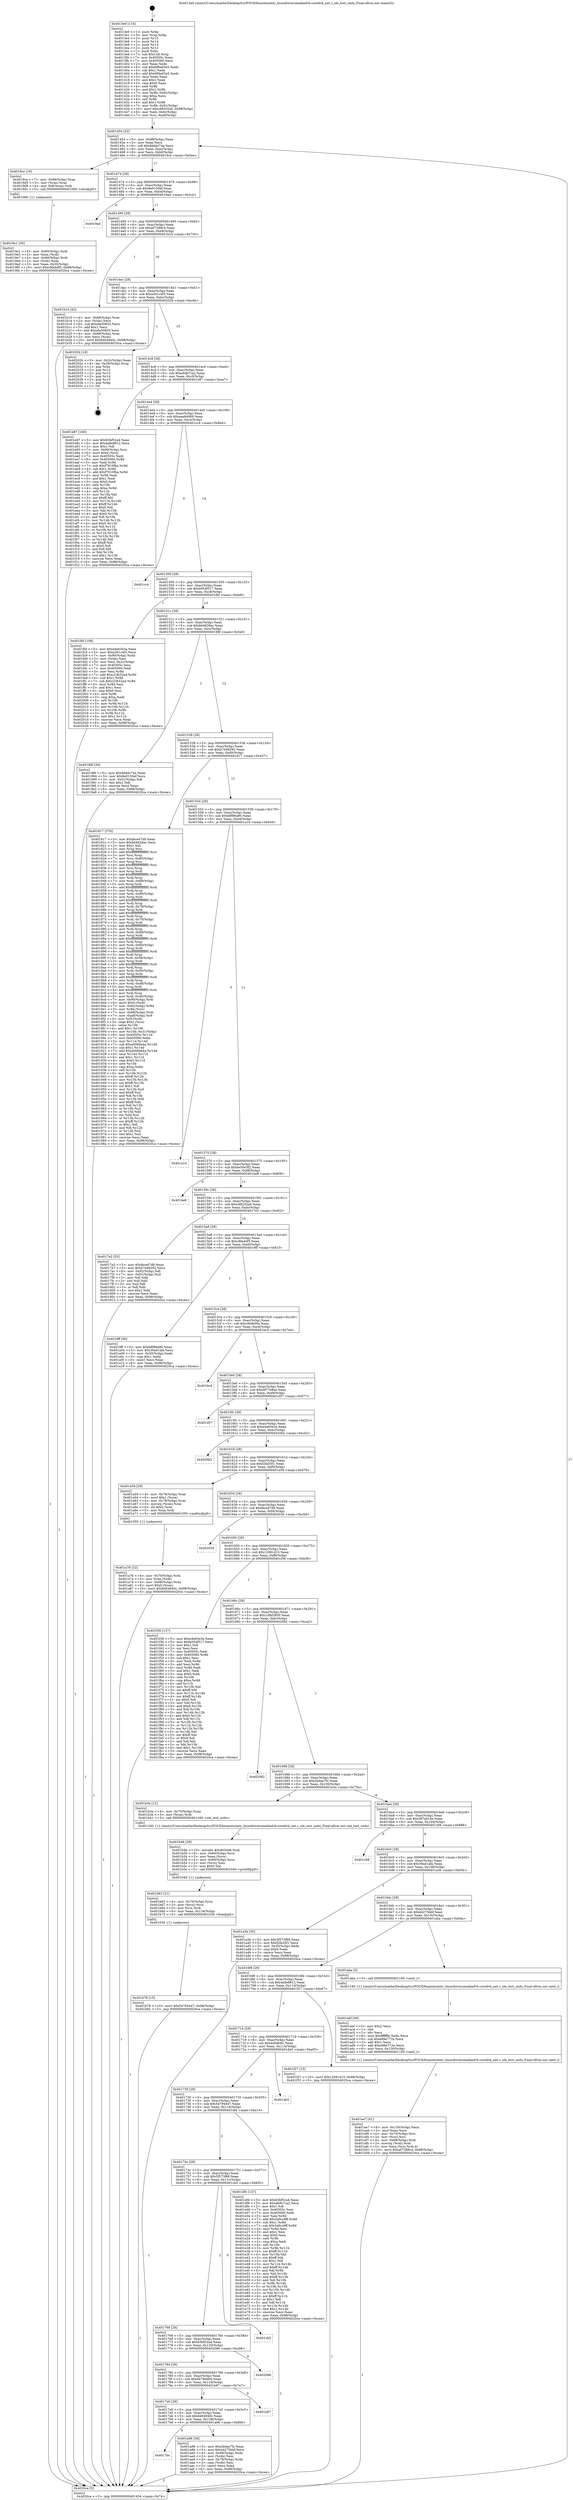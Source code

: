 digraph "0x4013e0" {
  label = "0x4013e0 (/mnt/c/Users/mathe/Desktop/tcc/POCII/binaries/extr_linuxdriversmediadvb-coredvb_net.c_ule_test_sndu_Final-ollvm.out::main(0))"
  labelloc = "t"
  node[shape=record]

  Entry [label="",width=0.3,height=0.3,shape=circle,fillcolor=black,style=filled]
  "0x401454" [label="{
     0x401454 [32]\l
     | [instrs]\l
     &nbsp;&nbsp;0x401454 \<+6\>: mov -0x98(%rbp),%eax\l
     &nbsp;&nbsp;0x40145a \<+2\>: mov %eax,%ecx\l
     &nbsp;&nbsp;0x40145c \<+6\>: sub $0x9dddc74a,%ecx\l
     &nbsp;&nbsp;0x401462 \<+6\>: mov %eax,-0xac(%rbp)\l
     &nbsp;&nbsp;0x401468 \<+6\>: mov %ecx,-0xb0(%rbp)\l
     &nbsp;&nbsp;0x40146e \<+6\>: je 00000000004019ce \<main+0x5ee\>\l
  }"]
  "0x4019ce" [label="{
     0x4019ce [19]\l
     | [instrs]\l
     &nbsp;&nbsp;0x4019ce \<+7\>: mov -0x88(%rbp),%rax\l
     &nbsp;&nbsp;0x4019d5 \<+3\>: mov (%rax),%rax\l
     &nbsp;&nbsp;0x4019d8 \<+4\>: mov 0x8(%rax),%rdi\l
     &nbsp;&nbsp;0x4019dc \<+5\>: call 0000000000401060 \<atoi@plt\>\l
     | [calls]\l
     &nbsp;&nbsp;0x401060 \{1\} (unknown)\l
  }"]
  "0x401474" [label="{
     0x401474 [28]\l
     | [instrs]\l
     &nbsp;&nbsp;0x401474 \<+5\>: jmp 0000000000401479 \<main+0x99\>\l
     &nbsp;&nbsp;0x401479 \<+6\>: mov -0xac(%rbp),%eax\l
     &nbsp;&nbsp;0x40147f \<+5\>: sub $0x9e0150ef,%eax\l
     &nbsp;&nbsp;0x401484 \<+6\>: mov %eax,-0xb4(%rbp)\l
     &nbsp;&nbsp;0x40148a \<+6\>: je 00000000004019ad \<main+0x5cd\>\l
  }"]
  Exit [label="",width=0.3,height=0.3,shape=circle,fillcolor=black,style=filled,peripheries=2]
  "0x4019ad" [label="{
     0x4019ad\l
  }", style=dashed]
  "0x401490" [label="{
     0x401490 [28]\l
     | [instrs]\l
     &nbsp;&nbsp;0x401490 \<+5\>: jmp 0000000000401495 \<main+0xb5\>\l
     &nbsp;&nbsp;0x401495 \<+6\>: mov -0xac(%rbp),%eax\l
     &nbsp;&nbsp;0x40149b \<+5\>: sub $0xa07288c4,%eax\l
     &nbsp;&nbsp;0x4014a0 \<+6\>: mov %eax,-0xb8(%rbp)\l
     &nbsp;&nbsp;0x4014a6 \<+6\>: je 0000000000401b10 \<main+0x730\>\l
  }"]
  "0x401b78" [label="{
     0x401b78 [15]\l
     | [instrs]\l
     &nbsp;&nbsp;0x401b78 \<+10\>: movl $0x54794447,-0x98(%rbp)\l
     &nbsp;&nbsp;0x401b82 \<+5\>: jmp 00000000004020ca \<main+0xcea\>\l
  }"]
  "0x401b10" [label="{
     0x401b10 [42]\l
     | [instrs]\l
     &nbsp;&nbsp;0x401b10 \<+4\>: mov -0x68(%rbp),%rax\l
     &nbsp;&nbsp;0x401b14 \<+2\>: mov (%rax),%ecx\l
     &nbsp;&nbsp;0x401b16 \<+6\>: sub $0xefa30820,%ecx\l
     &nbsp;&nbsp;0x401b1c \<+3\>: add $0x1,%ecx\l
     &nbsp;&nbsp;0x401b1f \<+6\>: add $0xefa30820,%ecx\l
     &nbsp;&nbsp;0x401b25 \<+4\>: mov -0x68(%rbp),%rax\l
     &nbsp;&nbsp;0x401b29 \<+2\>: mov %ecx,(%rax)\l
     &nbsp;&nbsp;0x401b2b \<+10\>: movl $0x6d04940c,-0x98(%rbp)\l
     &nbsp;&nbsp;0x401b35 \<+5\>: jmp 00000000004020ca \<main+0xcea\>\l
  }"]
  "0x4014ac" [label="{
     0x4014ac [28]\l
     | [instrs]\l
     &nbsp;&nbsp;0x4014ac \<+5\>: jmp 00000000004014b1 \<main+0xd1\>\l
     &nbsp;&nbsp;0x4014b1 \<+6\>: mov -0xac(%rbp),%eax\l
     &nbsp;&nbsp;0x4014b7 \<+5\>: sub $0xa301c4f3,%eax\l
     &nbsp;&nbsp;0x4014bc \<+6\>: mov %eax,-0xbc(%rbp)\l
     &nbsp;&nbsp;0x4014c2 \<+6\>: je 000000000040202b \<main+0xc4b\>\l
  }"]
  "0x401b63" [label="{
     0x401b63 [21]\l
     | [instrs]\l
     &nbsp;&nbsp;0x401b63 \<+4\>: mov -0x70(%rbp),%rcx\l
     &nbsp;&nbsp;0x401b67 \<+3\>: mov (%rcx),%rcx\l
     &nbsp;&nbsp;0x401b6a \<+3\>: mov %rcx,%rdi\l
     &nbsp;&nbsp;0x401b6d \<+6\>: mov %eax,-0x134(%rbp)\l
     &nbsp;&nbsp;0x401b73 \<+5\>: call 0000000000401030 \<free@plt\>\l
     | [calls]\l
     &nbsp;&nbsp;0x401030 \{1\} (unknown)\l
  }"]
  "0x40202b" [label="{
     0x40202b [18]\l
     | [instrs]\l
     &nbsp;&nbsp;0x40202b \<+3\>: mov -0x2c(%rbp),%eax\l
     &nbsp;&nbsp;0x40202e \<+4\>: lea -0x28(%rbp),%rsp\l
     &nbsp;&nbsp;0x402032 \<+1\>: pop %rbx\l
     &nbsp;&nbsp;0x402033 \<+2\>: pop %r12\l
     &nbsp;&nbsp;0x402035 \<+2\>: pop %r13\l
     &nbsp;&nbsp;0x402037 \<+2\>: pop %r14\l
     &nbsp;&nbsp;0x402039 \<+2\>: pop %r15\l
     &nbsp;&nbsp;0x40203b \<+1\>: pop %rbp\l
     &nbsp;&nbsp;0x40203c \<+1\>: ret\l
  }"]
  "0x4014c8" [label="{
     0x4014c8 [28]\l
     | [instrs]\l
     &nbsp;&nbsp;0x4014c8 \<+5\>: jmp 00000000004014cd \<main+0xed\>\l
     &nbsp;&nbsp;0x4014cd \<+6\>: mov -0xac(%rbp),%eax\l
     &nbsp;&nbsp;0x4014d3 \<+5\>: sub $0xa6db7ca2,%eax\l
     &nbsp;&nbsp;0x4014d8 \<+6\>: mov %eax,-0xc0(%rbp)\l
     &nbsp;&nbsp;0x4014de \<+6\>: je 0000000000401e87 \<main+0xaa7\>\l
  }"]
  "0x401b46" [label="{
     0x401b46 [29]\l
     | [instrs]\l
     &nbsp;&nbsp;0x401b46 \<+10\>: movabs $0x4030d6,%rdi\l
     &nbsp;&nbsp;0x401b50 \<+4\>: mov -0x60(%rbp),%rcx\l
     &nbsp;&nbsp;0x401b54 \<+2\>: mov %eax,(%rcx)\l
     &nbsp;&nbsp;0x401b56 \<+4\>: mov -0x60(%rbp),%rcx\l
     &nbsp;&nbsp;0x401b5a \<+2\>: mov (%rcx),%esi\l
     &nbsp;&nbsp;0x401b5c \<+2\>: mov $0x0,%al\l
     &nbsp;&nbsp;0x401b5e \<+5\>: call 0000000000401040 \<printf@plt\>\l
     | [calls]\l
     &nbsp;&nbsp;0x401040 \{1\} (unknown)\l
  }"]
  "0x401e87" [label="{
     0x401e87 [160]\l
     | [instrs]\l
     &nbsp;&nbsp;0x401e87 \<+5\>: mov $0x63bf52a4,%eax\l
     &nbsp;&nbsp;0x401e8c \<+5\>: mov $0x4a8e8812,%ecx\l
     &nbsp;&nbsp;0x401e91 \<+2\>: mov $0x1,%dl\l
     &nbsp;&nbsp;0x401e93 \<+7\>: mov -0x90(%rbp),%rsi\l
     &nbsp;&nbsp;0x401e9a \<+6\>: movl $0x0,(%rsi)\l
     &nbsp;&nbsp;0x401ea0 \<+7\>: mov 0x40505c,%edi\l
     &nbsp;&nbsp;0x401ea7 \<+8\>: mov 0x405060,%r8d\l
     &nbsp;&nbsp;0x401eaf \<+3\>: mov %edi,%r9d\l
     &nbsp;&nbsp;0x401eb2 \<+7\>: sub $0xf7910fba,%r9d\l
     &nbsp;&nbsp;0x401eb9 \<+4\>: sub $0x1,%r9d\l
     &nbsp;&nbsp;0x401ebd \<+7\>: add $0xf7910fba,%r9d\l
     &nbsp;&nbsp;0x401ec4 \<+4\>: imul %r9d,%edi\l
     &nbsp;&nbsp;0x401ec8 \<+3\>: and $0x1,%edi\l
     &nbsp;&nbsp;0x401ecb \<+3\>: cmp $0x0,%edi\l
     &nbsp;&nbsp;0x401ece \<+4\>: sete %r10b\l
     &nbsp;&nbsp;0x401ed2 \<+4\>: cmp $0xa,%r8d\l
     &nbsp;&nbsp;0x401ed6 \<+4\>: setl %r11b\l
     &nbsp;&nbsp;0x401eda \<+3\>: mov %r10b,%bl\l
     &nbsp;&nbsp;0x401edd \<+3\>: xor $0xff,%bl\l
     &nbsp;&nbsp;0x401ee0 \<+3\>: mov %r11b,%r14b\l
     &nbsp;&nbsp;0x401ee3 \<+4\>: xor $0xff,%r14b\l
     &nbsp;&nbsp;0x401ee7 \<+3\>: xor $0x0,%dl\l
     &nbsp;&nbsp;0x401eea \<+3\>: mov %bl,%r15b\l
     &nbsp;&nbsp;0x401eed \<+4\>: and $0x0,%r15b\l
     &nbsp;&nbsp;0x401ef1 \<+3\>: and %dl,%r10b\l
     &nbsp;&nbsp;0x401ef4 \<+3\>: mov %r14b,%r12b\l
     &nbsp;&nbsp;0x401ef7 \<+4\>: and $0x0,%r12b\l
     &nbsp;&nbsp;0x401efb \<+3\>: and %dl,%r11b\l
     &nbsp;&nbsp;0x401efe \<+3\>: or %r10b,%r15b\l
     &nbsp;&nbsp;0x401f01 \<+3\>: or %r11b,%r12b\l
     &nbsp;&nbsp;0x401f04 \<+3\>: xor %r12b,%r15b\l
     &nbsp;&nbsp;0x401f07 \<+3\>: or %r14b,%bl\l
     &nbsp;&nbsp;0x401f0a \<+3\>: xor $0xff,%bl\l
     &nbsp;&nbsp;0x401f0d \<+3\>: or $0x0,%dl\l
     &nbsp;&nbsp;0x401f10 \<+2\>: and %dl,%bl\l
     &nbsp;&nbsp;0x401f12 \<+3\>: or %bl,%r15b\l
     &nbsp;&nbsp;0x401f15 \<+4\>: test $0x1,%r15b\l
     &nbsp;&nbsp;0x401f19 \<+3\>: cmovne %ecx,%eax\l
     &nbsp;&nbsp;0x401f1c \<+6\>: mov %eax,-0x98(%rbp)\l
     &nbsp;&nbsp;0x401f22 \<+5\>: jmp 00000000004020ca \<main+0xcea\>\l
  }"]
  "0x4014e4" [label="{
     0x4014e4 [28]\l
     | [instrs]\l
     &nbsp;&nbsp;0x4014e4 \<+5\>: jmp 00000000004014e9 \<main+0x109\>\l
     &nbsp;&nbsp;0x4014e9 \<+6\>: mov -0xac(%rbp),%eax\l
     &nbsp;&nbsp;0x4014ef \<+5\>: sub $0xaea84069,%eax\l
     &nbsp;&nbsp;0x4014f4 \<+6\>: mov %eax,-0xc4(%rbp)\l
     &nbsp;&nbsp;0x4014fa \<+6\>: je 0000000000401cc4 \<main+0x8e4\>\l
  }"]
  "0x401ae7" [label="{
     0x401ae7 [41]\l
     | [instrs]\l
     &nbsp;&nbsp;0x401ae7 \<+6\>: mov -0x130(%rbp),%ecx\l
     &nbsp;&nbsp;0x401aed \<+3\>: imul %eax,%ecx\l
     &nbsp;&nbsp;0x401af0 \<+4\>: mov -0x70(%rbp),%rsi\l
     &nbsp;&nbsp;0x401af4 \<+3\>: mov (%rsi),%rsi\l
     &nbsp;&nbsp;0x401af7 \<+4\>: mov -0x68(%rbp),%rdi\l
     &nbsp;&nbsp;0x401afb \<+3\>: movslq (%rdi),%rdi\l
     &nbsp;&nbsp;0x401afe \<+3\>: mov %ecx,(%rsi,%rdi,4)\l
     &nbsp;&nbsp;0x401b01 \<+10\>: movl $0xa07288c4,-0x98(%rbp)\l
     &nbsp;&nbsp;0x401b0b \<+5\>: jmp 00000000004020ca \<main+0xcea\>\l
  }"]
  "0x401cc4" [label="{
     0x401cc4\l
  }", style=dashed]
  "0x401500" [label="{
     0x401500 [28]\l
     | [instrs]\l
     &nbsp;&nbsp;0x401500 \<+5\>: jmp 0000000000401505 \<main+0x125\>\l
     &nbsp;&nbsp;0x401505 \<+6\>: mov -0xac(%rbp),%eax\l
     &nbsp;&nbsp;0x40150b \<+5\>: sub $0xb054f517,%eax\l
     &nbsp;&nbsp;0x401510 \<+6\>: mov %eax,-0xc8(%rbp)\l
     &nbsp;&nbsp;0x401516 \<+6\>: je 0000000000401fbf \<main+0xbdf\>\l
  }"]
  "0x401abf" [label="{
     0x401abf [40]\l
     | [instrs]\l
     &nbsp;&nbsp;0x401abf \<+5\>: mov $0x2,%ecx\l
     &nbsp;&nbsp;0x401ac4 \<+1\>: cltd\l
     &nbsp;&nbsp;0x401ac5 \<+2\>: idiv %ecx\l
     &nbsp;&nbsp;0x401ac7 \<+6\>: imul $0xfffffffe,%edx,%ecx\l
     &nbsp;&nbsp;0x401acd \<+6\>: sub $0xe89e772e,%ecx\l
     &nbsp;&nbsp;0x401ad3 \<+3\>: add $0x1,%ecx\l
     &nbsp;&nbsp;0x401ad6 \<+6\>: add $0xe89e772e,%ecx\l
     &nbsp;&nbsp;0x401adc \<+6\>: mov %ecx,-0x130(%rbp)\l
     &nbsp;&nbsp;0x401ae2 \<+5\>: call 0000000000401160 \<next_i\>\l
     | [calls]\l
     &nbsp;&nbsp;0x401160 \{1\} (/mnt/c/Users/mathe/Desktop/tcc/POCII/binaries/extr_linuxdriversmediadvb-coredvb_net.c_ule_test_sndu_Final-ollvm.out::next_i)\l
  }"]
  "0x401fbf" [label="{
     0x401fbf [108]\l
     | [instrs]\l
     &nbsp;&nbsp;0x401fbf \<+5\>: mov $0xe4e63e3a,%eax\l
     &nbsp;&nbsp;0x401fc4 \<+5\>: mov $0xa301c4f3,%ecx\l
     &nbsp;&nbsp;0x401fc9 \<+7\>: mov -0x90(%rbp),%rdx\l
     &nbsp;&nbsp;0x401fd0 \<+2\>: mov (%rdx),%esi\l
     &nbsp;&nbsp;0x401fd2 \<+3\>: mov %esi,-0x2c(%rbp)\l
     &nbsp;&nbsp;0x401fd5 \<+7\>: mov 0x40505c,%esi\l
     &nbsp;&nbsp;0x401fdc \<+7\>: mov 0x405060,%edi\l
     &nbsp;&nbsp;0x401fe3 \<+3\>: mov %esi,%r8d\l
     &nbsp;&nbsp;0x401fe6 \<+7\>: add $0xc23b52a4,%r8d\l
     &nbsp;&nbsp;0x401fed \<+4\>: sub $0x1,%r8d\l
     &nbsp;&nbsp;0x401ff1 \<+7\>: sub $0xc23b52a4,%r8d\l
     &nbsp;&nbsp;0x401ff8 \<+4\>: imul %r8d,%esi\l
     &nbsp;&nbsp;0x401ffc \<+3\>: and $0x1,%esi\l
     &nbsp;&nbsp;0x401fff \<+3\>: cmp $0x0,%esi\l
     &nbsp;&nbsp;0x402002 \<+4\>: sete %r9b\l
     &nbsp;&nbsp;0x402006 \<+3\>: cmp $0xa,%edi\l
     &nbsp;&nbsp;0x402009 \<+4\>: setl %r10b\l
     &nbsp;&nbsp;0x40200d \<+3\>: mov %r9b,%r11b\l
     &nbsp;&nbsp;0x402010 \<+3\>: and %r10b,%r11b\l
     &nbsp;&nbsp;0x402013 \<+3\>: xor %r10b,%r9b\l
     &nbsp;&nbsp;0x402016 \<+3\>: or %r9b,%r11b\l
     &nbsp;&nbsp;0x402019 \<+4\>: test $0x1,%r11b\l
     &nbsp;&nbsp;0x40201d \<+3\>: cmovne %ecx,%eax\l
     &nbsp;&nbsp;0x402020 \<+6\>: mov %eax,-0x98(%rbp)\l
     &nbsp;&nbsp;0x402026 \<+5\>: jmp 00000000004020ca \<main+0xcea\>\l
  }"]
  "0x40151c" [label="{
     0x40151c [28]\l
     | [instrs]\l
     &nbsp;&nbsp;0x40151c \<+5\>: jmp 0000000000401521 \<main+0x141\>\l
     &nbsp;&nbsp;0x401521 \<+6\>: mov -0xac(%rbp),%eax\l
     &nbsp;&nbsp;0x401527 \<+5\>: sub $0xb64628ac,%eax\l
     &nbsp;&nbsp;0x40152c \<+6\>: mov %eax,-0xcc(%rbp)\l
     &nbsp;&nbsp;0x401532 \<+6\>: je 000000000040198f \<main+0x5af\>\l
  }"]
  "0x4017bc" [label="{
     0x4017bc\l
  }", style=dashed]
  "0x40198f" [label="{
     0x40198f [30]\l
     | [instrs]\l
     &nbsp;&nbsp;0x40198f \<+5\>: mov $0x9dddc74a,%eax\l
     &nbsp;&nbsp;0x401994 \<+5\>: mov $0x9e0150ef,%ecx\l
     &nbsp;&nbsp;0x401999 \<+3\>: mov -0x31(%rbp),%dl\l
     &nbsp;&nbsp;0x40199c \<+3\>: test $0x1,%dl\l
     &nbsp;&nbsp;0x40199f \<+3\>: cmovne %ecx,%eax\l
     &nbsp;&nbsp;0x4019a2 \<+6\>: mov %eax,-0x98(%rbp)\l
     &nbsp;&nbsp;0x4019a8 \<+5\>: jmp 00000000004020ca \<main+0xcea\>\l
  }"]
  "0x401538" [label="{
     0x401538 [28]\l
     | [instrs]\l
     &nbsp;&nbsp;0x401538 \<+5\>: jmp 000000000040153d \<main+0x15d\>\l
     &nbsp;&nbsp;0x40153d \<+6\>: mov -0xac(%rbp),%eax\l
     &nbsp;&nbsp;0x401543 \<+5\>: sub $0xb7d48292,%eax\l
     &nbsp;&nbsp;0x401548 \<+6\>: mov %eax,-0xd0(%rbp)\l
     &nbsp;&nbsp;0x40154e \<+6\>: je 0000000000401817 \<main+0x437\>\l
  }"]
  "0x401a96" [label="{
     0x401a96 [36]\l
     | [instrs]\l
     &nbsp;&nbsp;0x401a96 \<+5\>: mov $0x2bdae7fc,%eax\l
     &nbsp;&nbsp;0x401a9b \<+5\>: mov $0x44275bbf,%ecx\l
     &nbsp;&nbsp;0x401aa0 \<+4\>: mov -0x68(%rbp),%rdx\l
     &nbsp;&nbsp;0x401aa4 \<+2\>: mov (%rdx),%esi\l
     &nbsp;&nbsp;0x401aa6 \<+4\>: mov -0x78(%rbp),%rdx\l
     &nbsp;&nbsp;0x401aaa \<+2\>: cmp (%rdx),%esi\l
     &nbsp;&nbsp;0x401aac \<+3\>: cmovl %ecx,%eax\l
     &nbsp;&nbsp;0x401aaf \<+6\>: mov %eax,-0x98(%rbp)\l
     &nbsp;&nbsp;0x401ab5 \<+5\>: jmp 00000000004020ca \<main+0xcea\>\l
  }"]
  "0x401817" [label="{
     0x401817 [376]\l
     | [instrs]\l
     &nbsp;&nbsp;0x401817 \<+5\>: mov $0xfece47d9,%eax\l
     &nbsp;&nbsp;0x40181c \<+5\>: mov $0xb64628ac,%ecx\l
     &nbsp;&nbsp;0x401821 \<+2\>: mov $0x1,%dl\l
     &nbsp;&nbsp;0x401823 \<+3\>: mov %rsp,%rsi\l
     &nbsp;&nbsp;0x401826 \<+4\>: add $0xfffffffffffffff0,%rsi\l
     &nbsp;&nbsp;0x40182a \<+3\>: mov %rsi,%rsp\l
     &nbsp;&nbsp;0x40182d \<+7\>: mov %rsi,-0x90(%rbp)\l
     &nbsp;&nbsp;0x401834 \<+3\>: mov %rsp,%rsi\l
     &nbsp;&nbsp;0x401837 \<+4\>: add $0xfffffffffffffff0,%rsi\l
     &nbsp;&nbsp;0x40183b \<+3\>: mov %rsi,%rsp\l
     &nbsp;&nbsp;0x40183e \<+3\>: mov %rsp,%rdi\l
     &nbsp;&nbsp;0x401841 \<+4\>: add $0xfffffffffffffff0,%rdi\l
     &nbsp;&nbsp;0x401845 \<+3\>: mov %rdi,%rsp\l
     &nbsp;&nbsp;0x401848 \<+7\>: mov %rdi,-0x88(%rbp)\l
     &nbsp;&nbsp;0x40184f \<+3\>: mov %rsp,%rdi\l
     &nbsp;&nbsp;0x401852 \<+4\>: add $0xfffffffffffffff0,%rdi\l
     &nbsp;&nbsp;0x401856 \<+3\>: mov %rdi,%rsp\l
     &nbsp;&nbsp;0x401859 \<+4\>: mov %rdi,-0x80(%rbp)\l
     &nbsp;&nbsp;0x40185d \<+3\>: mov %rsp,%rdi\l
     &nbsp;&nbsp;0x401860 \<+4\>: add $0xfffffffffffffff0,%rdi\l
     &nbsp;&nbsp;0x401864 \<+3\>: mov %rdi,%rsp\l
     &nbsp;&nbsp;0x401867 \<+4\>: mov %rdi,-0x78(%rbp)\l
     &nbsp;&nbsp;0x40186b \<+3\>: mov %rsp,%rdi\l
     &nbsp;&nbsp;0x40186e \<+4\>: add $0xfffffffffffffff0,%rdi\l
     &nbsp;&nbsp;0x401872 \<+3\>: mov %rdi,%rsp\l
     &nbsp;&nbsp;0x401875 \<+4\>: mov %rdi,-0x70(%rbp)\l
     &nbsp;&nbsp;0x401879 \<+3\>: mov %rsp,%rdi\l
     &nbsp;&nbsp;0x40187c \<+4\>: add $0xfffffffffffffff0,%rdi\l
     &nbsp;&nbsp;0x401880 \<+3\>: mov %rdi,%rsp\l
     &nbsp;&nbsp;0x401883 \<+4\>: mov %rdi,-0x68(%rbp)\l
     &nbsp;&nbsp;0x401887 \<+3\>: mov %rsp,%rdi\l
     &nbsp;&nbsp;0x40188a \<+4\>: add $0xfffffffffffffff0,%rdi\l
     &nbsp;&nbsp;0x40188e \<+3\>: mov %rdi,%rsp\l
     &nbsp;&nbsp;0x401891 \<+4\>: mov %rdi,-0x60(%rbp)\l
     &nbsp;&nbsp;0x401895 \<+3\>: mov %rsp,%rdi\l
     &nbsp;&nbsp;0x401898 \<+4\>: add $0xfffffffffffffff0,%rdi\l
     &nbsp;&nbsp;0x40189c \<+3\>: mov %rdi,%rsp\l
     &nbsp;&nbsp;0x40189f \<+4\>: mov %rdi,-0x58(%rbp)\l
     &nbsp;&nbsp;0x4018a3 \<+3\>: mov %rsp,%rdi\l
     &nbsp;&nbsp;0x4018a6 \<+4\>: add $0xfffffffffffffff0,%rdi\l
     &nbsp;&nbsp;0x4018aa \<+3\>: mov %rdi,%rsp\l
     &nbsp;&nbsp;0x4018ad \<+4\>: mov %rdi,-0x50(%rbp)\l
     &nbsp;&nbsp;0x4018b1 \<+3\>: mov %rsp,%rdi\l
     &nbsp;&nbsp;0x4018b4 \<+4\>: add $0xfffffffffffffff0,%rdi\l
     &nbsp;&nbsp;0x4018b8 \<+3\>: mov %rdi,%rsp\l
     &nbsp;&nbsp;0x4018bb \<+4\>: mov %rdi,-0x48(%rbp)\l
     &nbsp;&nbsp;0x4018bf \<+3\>: mov %rsp,%rdi\l
     &nbsp;&nbsp;0x4018c2 \<+4\>: add $0xfffffffffffffff0,%rdi\l
     &nbsp;&nbsp;0x4018c6 \<+3\>: mov %rdi,%rsp\l
     &nbsp;&nbsp;0x4018c9 \<+4\>: mov %rdi,-0x40(%rbp)\l
     &nbsp;&nbsp;0x4018cd \<+7\>: mov -0x90(%rbp),%rdi\l
     &nbsp;&nbsp;0x4018d4 \<+6\>: movl $0x0,(%rdi)\l
     &nbsp;&nbsp;0x4018da \<+7\>: mov -0x9c(%rbp),%r8d\l
     &nbsp;&nbsp;0x4018e1 \<+3\>: mov %r8d,(%rsi)\l
     &nbsp;&nbsp;0x4018e4 \<+7\>: mov -0x88(%rbp),%rdi\l
     &nbsp;&nbsp;0x4018eb \<+7\>: mov -0xa8(%rbp),%r9\l
     &nbsp;&nbsp;0x4018f2 \<+3\>: mov %r9,(%rdi)\l
     &nbsp;&nbsp;0x4018f5 \<+3\>: cmpl $0x2,(%rsi)\l
     &nbsp;&nbsp;0x4018f8 \<+4\>: setne %r10b\l
     &nbsp;&nbsp;0x4018fc \<+4\>: and $0x1,%r10b\l
     &nbsp;&nbsp;0x401900 \<+4\>: mov %r10b,-0x31(%rbp)\l
     &nbsp;&nbsp;0x401904 \<+8\>: mov 0x40505c,%r11d\l
     &nbsp;&nbsp;0x40190c \<+7\>: mov 0x405060,%ebx\l
     &nbsp;&nbsp;0x401913 \<+3\>: mov %r11d,%r14d\l
     &nbsp;&nbsp;0x401916 \<+7\>: sub $0xa0066e4a,%r14d\l
     &nbsp;&nbsp;0x40191d \<+4\>: sub $0x1,%r14d\l
     &nbsp;&nbsp;0x401921 \<+7\>: add $0xa0066e4a,%r14d\l
     &nbsp;&nbsp;0x401928 \<+4\>: imul %r14d,%r11d\l
     &nbsp;&nbsp;0x40192c \<+4\>: and $0x1,%r11d\l
     &nbsp;&nbsp;0x401930 \<+4\>: cmp $0x0,%r11d\l
     &nbsp;&nbsp;0x401934 \<+4\>: sete %r10b\l
     &nbsp;&nbsp;0x401938 \<+3\>: cmp $0xa,%ebx\l
     &nbsp;&nbsp;0x40193b \<+4\>: setl %r15b\l
     &nbsp;&nbsp;0x40193f \<+3\>: mov %r10b,%r12b\l
     &nbsp;&nbsp;0x401942 \<+4\>: xor $0xff,%r12b\l
     &nbsp;&nbsp;0x401946 \<+3\>: mov %r15b,%r13b\l
     &nbsp;&nbsp;0x401949 \<+4\>: xor $0xff,%r13b\l
     &nbsp;&nbsp;0x40194d \<+3\>: xor $0x1,%dl\l
     &nbsp;&nbsp;0x401950 \<+3\>: mov %r12b,%sil\l
     &nbsp;&nbsp;0x401953 \<+4\>: and $0xff,%sil\l
     &nbsp;&nbsp;0x401957 \<+3\>: and %dl,%r10b\l
     &nbsp;&nbsp;0x40195a \<+3\>: mov %r13b,%dil\l
     &nbsp;&nbsp;0x40195d \<+4\>: and $0xff,%dil\l
     &nbsp;&nbsp;0x401961 \<+3\>: and %dl,%r15b\l
     &nbsp;&nbsp;0x401964 \<+3\>: or %r10b,%sil\l
     &nbsp;&nbsp;0x401967 \<+3\>: or %r15b,%dil\l
     &nbsp;&nbsp;0x40196a \<+3\>: xor %dil,%sil\l
     &nbsp;&nbsp;0x40196d \<+3\>: or %r13b,%r12b\l
     &nbsp;&nbsp;0x401970 \<+4\>: xor $0xff,%r12b\l
     &nbsp;&nbsp;0x401974 \<+3\>: or $0x1,%dl\l
     &nbsp;&nbsp;0x401977 \<+3\>: and %dl,%r12b\l
     &nbsp;&nbsp;0x40197a \<+3\>: or %r12b,%sil\l
     &nbsp;&nbsp;0x40197d \<+4\>: test $0x1,%sil\l
     &nbsp;&nbsp;0x401981 \<+3\>: cmovne %ecx,%eax\l
     &nbsp;&nbsp;0x401984 \<+6\>: mov %eax,-0x98(%rbp)\l
     &nbsp;&nbsp;0x40198a \<+5\>: jmp 00000000004020ca \<main+0xcea\>\l
  }"]
  "0x401554" [label="{
     0x401554 [28]\l
     | [instrs]\l
     &nbsp;&nbsp;0x401554 \<+5\>: jmp 0000000000401559 \<main+0x179\>\l
     &nbsp;&nbsp;0x401559 \<+6\>: mov -0xac(%rbp),%eax\l
     &nbsp;&nbsp;0x40155f \<+5\>: sub $0xb8f96a80,%eax\l
     &nbsp;&nbsp;0x401564 \<+6\>: mov %eax,-0xd4(%rbp)\l
     &nbsp;&nbsp;0x40156a \<+6\>: je 0000000000401a1d \<main+0x63d\>\l
  }"]
  "0x4017a0" [label="{
     0x4017a0 [28]\l
     | [instrs]\l
     &nbsp;&nbsp;0x4017a0 \<+5\>: jmp 00000000004017a5 \<main+0x3c5\>\l
     &nbsp;&nbsp;0x4017a5 \<+6\>: mov -0xac(%rbp),%eax\l
     &nbsp;&nbsp;0x4017ab \<+5\>: sub $0x6d04940c,%eax\l
     &nbsp;&nbsp;0x4017b0 \<+6\>: mov %eax,-0x128(%rbp)\l
     &nbsp;&nbsp;0x4017b6 \<+6\>: je 0000000000401a96 \<main+0x6b6\>\l
  }"]
  "0x401a1d" [label="{
     0x401a1d\l
  }", style=dashed]
  "0x401570" [label="{
     0x401570 [28]\l
     | [instrs]\l
     &nbsp;&nbsp;0x401570 \<+5\>: jmp 0000000000401575 \<main+0x195\>\l
     &nbsp;&nbsp;0x401575 \<+6\>: mov -0xac(%rbp),%eax\l
     &nbsp;&nbsp;0x40157b \<+5\>: sub $0xbe50e3f2,%eax\l
     &nbsp;&nbsp;0x401580 \<+6\>: mov %eax,-0xd8(%rbp)\l
     &nbsp;&nbsp;0x401586 \<+6\>: je 0000000000401be8 \<main+0x808\>\l
  }"]
  "0x401b87" [label="{
     0x401b87\l
  }", style=dashed]
  "0x401be8" [label="{
     0x401be8\l
  }", style=dashed]
  "0x40158c" [label="{
     0x40158c [28]\l
     | [instrs]\l
     &nbsp;&nbsp;0x40158c \<+5\>: jmp 0000000000401591 \<main+0x1b1\>\l
     &nbsp;&nbsp;0x401591 \<+6\>: mov -0xac(%rbp),%eax\l
     &nbsp;&nbsp;0x401597 \<+5\>: sub $0xc68202a0,%eax\l
     &nbsp;&nbsp;0x40159c \<+6\>: mov %eax,-0xdc(%rbp)\l
     &nbsp;&nbsp;0x4015a2 \<+6\>: je 00000000004017e2 \<main+0x402\>\l
  }"]
  "0x401784" [label="{
     0x401784 [28]\l
     | [instrs]\l
     &nbsp;&nbsp;0x401784 \<+5\>: jmp 0000000000401789 \<main+0x3a9\>\l
     &nbsp;&nbsp;0x401789 \<+6\>: mov -0xac(%rbp),%eax\l
     &nbsp;&nbsp;0x40178f \<+5\>: sub $0x6b794664,%eax\l
     &nbsp;&nbsp;0x401794 \<+6\>: mov %eax,-0x124(%rbp)\l
     &nbsp;&nbsp;0x40179a \<+6\>: je 0000000000401b87 \<main+0x7a7\>\l
  }"]
  "0x4017e2" [label="{
     0x4017e2 [53]\l
     | [instrs]\l
     &nbsp;&nbsp;0x4017e2 \<+5\>: mov $0xfece47d9,%eax\l
     &nbsp;&nbsp;0x4017e7 \<+5\>: mov $0xb7d48292,%ecx\l
     &nbsp;&nbsp;0x4017ec \<+6\>: mov -0x92(%rbp),%dl\l
     &nbsp;&nbsp;0x4017f2 \<+7\>: mov -0x91(%rbp),%sil\l
     &nbsp;&nbsp;0x4017f9 \<+3\>: mov %dl,%dil\l
     &nbsp;&nbsp;0x4017fc \<+3\>: and %sil,%dil\l
     &nbsp;&nbsp;0x4017ff \<+3\>: xor %sil,%dl\l
     &nbsp;&nbsp;0x401802 \<+3\>: or %dl,%dil\l
     &nbsp;&nbsp;0x401805 \<+4\>: test $0x1,%dil\l
     &nbsp;&nbsp;0x401809 \<+3\>: cmovne %ecx,%eax\l
     &nbsp;&nbsp;0x40180c \<+6\>: mov %eax,-0x98(%rbp)\l
     &nbsp;&nbsp;0x401812 \<+5\>: jmp 00000000004020ca \<main+0xcea\>\l
  }"]
  "0x4015a8" [label="{
     0x4015a8 [28]\l
     | [instrs]\l
     &nbsp;&nbsp;0x4015a8 \<+5\>: jmp 00000000004015ad \<main+0x1cd\>\l
     &nbsp;&nbsp;0x4015ad \<+6\>: mov -0xac(%rbp),%eax\l
     &nbsp;&nbsp;0x4015b3 \<+5\>: sub $0xc8fa4df5,%eax\l
     &nbsp;&nbsp;0x4015b8 \<+6\>: mov %eax,-0xe0(%rbp)\l
     &nbsp;&nbsp;0x4015be \<+6\>: je 00000000004019ff \<main+0x61f\>\l
  }"]
  "0x4020ca" [label="{
     0x4020ca [5]\l
     | [instrs]\l
     &nbsp;&nbsp;0x4020ca \<+5\>: jmp 0000000000401454 \<main+0x74\>\l
  }"]
  "0x4013e0" [label="{
     0x4013e0 [116]\l
     | [instrs]\l
     &nbsp;&nbsp;0x4013e0 \<+1\>: push %rbp\l
     &nbsp;&nbsp;0x4013e1 \<+3\>: mov %rsp,%rbp\l
     &nbsp;&nbsp;0x4013e4 \<+2\>: push %r15\l
     &nbsp;&nbsp;0x4013e6 \<+2\>: push %r14\l
     &nbsp;&nbsp;0x4013e8 \<+2\>: push %r13\l
     &nbsp;&nbsp;0x4013ea \<+2\>: push %r12\l
     &nbsp;&nbsp;0x4013ec \<+1\>: push %rbx\l
     &nbsp;&nbsp;0x4013ed \<+7\>: sub $0x128,%rsp\l
     &nbsp;&nbsp;0x4013f4 \<+7\>: mov 0x40505c,%eax\l
     &nbsp;&nbsp;0x4013fb \<+7\>: mov 0x405060,%ecx\l
     &nbsp;&nbsp;0x401402 \<+2\>: mov %eax,%edx\l
     &nbsp;&nbsp;0x401404 \<+6\>: sub $0x686a93e5,%edx\l
     &nbsp;&nbsp;0x40140a \<+3\>: sub $0x1,%edx\l
     &nbsp;&nbsp;0x40140d \<+6\>: add $0x686a93e5,%edx\l
     &nbsp;&nbsp;0x401413 \<+3\>: imul %edx,%eax\l
     &nbsp;&nbsp;0x401416 \<+3\>: and $0x1,%eax\l
     &nbsp;&nbsp;0x401419 \<+3\>: cmp $0x0,%eax\l
     &nbsp;&nbsp;0x40141c \<+4\>: sete %r8b\l
     &nbsp;&nbsp;0x401420 \<+4\>: and $0x1,%r8b\l
     &nbsp;&nbsp;0x401424 \<+7\>: mov %r8b,-0x92(%rbp)\l
     &nbsp;&nbsp;0x40142b \<+3\>: cmp $0xa,%ecx\l
     &nbsp;&nbsp;0x40142e \<+4\>: setl %r8b\l
     &nbsp;&nbsp;0x401432 \<+4\>: and $0x1,%r8b\l
     &nbsp;&nbsp;0x401436 \<+7\>: mov %r8b,-0x91(%rbp)\l
     &nbsp;&nbsp;0x40143d \<+10\>: movl $0xc68202a0,-0x98(%rbp)\l
     &nbsp;&nbsp;0x401447 \<+6\>: mov %edi,-0x9c(%rbp)\l
     &nbsp;&nbsp;0x40144d \<+7\>: mov %rsi,-0xa8(%rbp)\l
  }"]
  "0x402096" [label="{
     0x402096\l
  }", style=dashed]
  "0x4019e1" [label="{
     0x4019e1 [30]\l
     | [instrs]\l
     &nbsp;&nbsp;0x4019e1 \<+4\>: mov -0x80(%rbp),%rdi\l
     &nbsp;&nbsp;0x4019e5 \<+2\>: mov %eax,(%rdi)\l
     &nbsp;&nbsp;0x4019e7 \<+4\>: mov -0x80(%rbp),%rdi\l
     &nbsp;&nbsp;0x4019eb \<+2\>: mov (%rdi),%eax\l
     &nbsp;&nbsp;0x4019ed \<+3\>: mov %eax,-0x30(%rbp)\l
     &nbsp;&nbsp;0x4019f0 \<+10\>: movl $0xc8fa4df5,-0x98(%rbp)\l
     &nbsp;&nbsp;0x4019fa \<+5\>: jmp 00000000004020ca \<main+0xcea\>\l
  }"]
  "0x401768" [label="{
     0x401768 [28]\l
     | [instrs]\l
     &nbsp;&nbsp;0x401768 \<+5\>: jmp 000000000040176d \<main+0x38d\>\l
     &nbsp;&nbsp;0x40176d \<+6\>: mov -0xac(%rbp),%eax\l
     &nbsp;&nbsp;0x401773 \<+5\>: sub $0x63bf52a4,%eax\l
     &nbsp;&nbsp;0x401778 \<+6\>: mov %eax,-0x120(%rbp)\l
     &nbsp;&nbsp;0x40177e \<+6\>: je 0000000000402096 \<main+0xcb6\>\l
  }"]
  "0x4019ff" [label="{
     0x4019ff [30]\l
     | [instrs]\l
     &nbsp;&nbsp;0x4019ff \<+5\>: mov $0xb8f96a80,%eax\l
     &nbsp;&nbsp;0x401a04 \<+5\>: mov $0x39ad1afa,%ecx\l
     &nbsp;&nbsp;0x401a09 \<+3\>: mov -0x30(%rbp),%edx\l
     &nbsp;&nbsp;0x401a0c \<+3\>: cmp $0x1,%edx\l
     &nbsp;&nbsp;0x401a0f \<+3\>: cmovl %ecx,%eax\l
     &nbsp;&nbsp;0x401a12 \<+6\>: mov %eax,-0x98(%rbp)\l
     &nbsp;&nbsp;0x401a18 \<+5\>: jmp 00000000004020ca \<main+0xcea\>\l
  }"]
  "0x4015c4" [label="{
     0x4015c4 [28]\l
     | [instrs]\l
     &nbsp;&nbsp;0x4015c4 \<+5\>: jmp 00000000004015c9 \<main+0x1e9\>\l
     &nbsp;&nbsp;0x4015c9 \<+6\>: mov -0xac(%rbp),%eax\l
     &nbsp;&nbsp;0x4015cf \<+5\>: sub $0xcfe0b00a,%eax\l
     &nbsp;&nbsp;0x4015d4 \<+6\>: mov %eax,-0xe4(%rbp)\l
     &nbsp;&nbsp;0x4015da \<+6\>: je 0000000000401bc4 \<main+0x7e4\>\l
  }"]
  "0x401cb5" [label="{
     0x401cb5\l
  }", style=dashed]
  "0x401bc4" [label="{
     0x401bc4\l
  }", style=dashed]
  "0x4015e0" [label="{
     0x4015e0 [28]\l
     | [instrs]\l
     &nbsp;&nbsp;0x4015e0 \<+5\>: jmp 00000000004015e5 \<main+0x205\>\l
     &nbsp;&nbsp;0x4015e5 \<+6\>: mov -0xac(%rbp),%eax\l
     &nbsp;&nbsp;0x4015eb \<+5\>: sub $0xd977e8ae,%eax\l
     &nbsp;&nbsp;0x4015f0 \<+6\>: mov %eax,-0xe8(%rbp)\l
     &nbsp;&nbsp;0x4015f6 \<+6\>: je 0000000000401d57 \<main+0x977\>\l
  }"]
  "0x40174c" [label="{
     0x40174c [28]\l
     | [instrs]\l
     &nbsp;&nbsp;0x40174c \<+5\>: jmp 0000000000401751 \<main+0x371\>\l
     &nbsp;&nbsp;0x401751 \<+6\>: mov -0xac(%rbp),%eax\l
     &nbsp;&nbsp;0x401757 \<+5\>: sub $0x5f573f68,%eax\l
     &nbsp;&nbsp;0x40175c \<+6\>: mov %eax,-0x11c(%rbp)\l
     &nbsp;&nbsp;0x401762 \<+6\>: je 0000000000401cb5 \<main+0x8d5\>\l
  }"]
  "0x401d57" [label="{
     0x401d57\l
  }", style=dashed]
  "0x4015fc" [label="{
     0x4015fc [28]\l
     | [instrs]\l
     &nbsp;&nbsp;0x4015fc \<+5\>: jmp 0000000000401601 \<main+0x221\>\l
     &nbsp;&nbsp;0x401601 \<+6\>: mov -0xac(%rbp),%eax\l
     &nbsp;&nbsp;0x401607 \<+5\>: sub $0xe4e63e3a,%eax\l
     &nbsp;&nbsp;0x40160c \<+6\>: mov %eax,-0xec(%rbp)\l
     &nbsp;&nbsp;0x401612 \<+6\>: je 00000000004020b2 \<main+0xcd2\>\l
  }"]
  "0x401df4" [label="{
     0x401df4 [147]\l
     | [instrs]\l
     &nbsp;&nbsp;0x401df4 \<+5\>: mov $0x63bf52a4,%eax\l
     &nbsp;&nbsp;0x401df9 \<+5\>: mov $0xa6db7ca2,%ecx\l
     &nbsp;&nbsp;0x401dfe \<+2\>: mov $0x1,%dl\l
     &nbsp;&nbsp;0x401e00 \<+7\>: mov 0x40505c,%esi\l
     &nbsp;&nbsp;0x401e07 \<+7\>: mov 0x405060,%edi\l
     &nbsp;&nbsp;0x401e0e \<+3\>: mov %esi,%r8d\l
     &nbsp;&nbsp;0x401e11 \<+7\>: add $0x3a9cc9ff,%r8d\l
     &nbsp;&nbsp;0x401e18 \<+4\>: sub $0x1,%r8d\l
     &nbsp;&nbsp;0x401e1c \<+7\>: sub $0x3a9cc9ff,%r8d\l
     &nbsp;&nbsp;0x401e23 \<+4\>: imul %r8d,%esi\l
     &nbsp;&nbsp;0x401e27 \<+3\>: and $0x1,%esi\l
     &nbsp;&nbsp;0x401e2a \<+3\>: cmp $0x0,%esi\l
     &nbsp;&nbsp;0x401e2d \<+4\>: sete %r9b\l
     &nbsp;&nbsp;0x401e31 \<+3\>: cmp $0xa,%edi\l
     &nbsp;&nbsp;0x401e34 \<+4\>: setl %r10b\l
     &nbsp;&nbsp;0x401e38 \<+3\>: mov %r9b,%r11b\l
     &nbsp;&nbsp;0x401e3b \<+4\>: xor $0xff,%r11b\l
     &nbsp;&nbsp;0x401e3f \<+3\>: mov %r10b,%bl\l
     &nbsp;&nbsp;0x401e42 \<+3\>: xor $0xff,%bl\l
     &nbsp;&nbsp;0x401e45 \<+3\>: xor $0x1,%dl\l
     &nbsp;&nbsp;0x401e48 \<+3\>: mov %r11b,%r14b\l
     &nbsp;&nbsp;0x401e4b \<+4\>: and $0xff,%r14b\l
     &nbsp;&nbsp;0x401e4f \<+3\>: and %dl,%r9b\l
     &nbsp;&nbsp;0x401e52 \<+3\>: mov %bl,%r15b\l
     &nbsp;&nbsp;0x401e55 \<+4\>: and $0xff,%r15b\l
     &nbsp;&nbsp;0x401e59 \<+3\>: and %dl,%r10b\l
     &nbsp;&nbsp;0x401e5c \<+3\>: or %r9b,%r14b\l
     &nbsp;&nbsp;0x401e5f \<+3\>: or %r10b,%r15b\l
     &nbsp;&nbsp;0x401e62 \<+3\>: xor %r15b,%r14b\l
     &nbsp;&nbsp;0x401e65 \<+3\>: or %bl,%r11b\l
     &nbsp;&nbsp;0x401e68 \<+4\>: xor $0xff,%r11b\l
     &nbsp;&nbsp;0x401e6c \<+3\>: or $0x1,%dl\l
     &nbsp;&nbsp;0x401e6f \<+3\>: and %dl,%r11b\l
     &nbsp;&nbsp;0x401e72 \<+3\>: or %r11b,%r14b\l
     &nbsp;&nbsp;0x401e75 \<+4\>: test $0x1,%r14b\l
     &nbsp;&nbsp;0x401e79 \<+3\>: cmovne %ecx,%eax\l
     &nbsp;&nbsp;0x401e7c \<+6\>: mov %eax,-0x98(%rbp)\l
     &nbsp;&nbsp;0x401e82 \<+5\>: jmp 00000000004020ca \<main+0xcea\>\l
  }"]
  "0x4020b2" [label="{
     0x4020b2\l
  }", style=dashed]
  "0x401618" [label="{
     0x401618 [28]\l
     | [instrs]\l
     &nbsp;&nbsp;0x401618 \<+5\>: jmp 000000000040161d \<main+0x23d\>\l
     &nbsp;&nbsp;0x40161d \<+6\>: mov -0xac(%rbp),%eax\l
     &nbsp;&nbsp;0x401623 \<+5\>: sub $0xf2fa55f1,%eax\l
     &nbsp;&nbsp;0x401628 \<+6\>: mov %eax,-0xf0(%rbp)\l
     &nbsp;&nbsp;0x40162e \<+6\>: je 0000000000401a59 \<main+0x679\>\l
  }"]
  "0x401730" [label="{
     0x401730 [28]\l
     | [instrs]\l
     &nbsp;&nbsp;0x401730 \<+5\>: jmp 0000000000401735 \<main+0x355\>\l
     &nbsp;&nbsp;0x401735 \<+6\>: mov -0xac(%rbp),%eax\l
     &nbsp;&nbsp;0x40173b \<+5\>: sub $0x54794447,%eax\l
     &nbsp;&nbsp;0x401740 \<+6\>: mov %eax,-0x118(%rbp)\l
     &nbsp;&nbsp;0x401746 \<+6\>: je 0000000000401df4 \<main+0xa14\>\l
  }"]
  "0x401a59" [label="{
     0x401a59 [29]\l
     | [instrs]\l
     &nbsp;&nbsp;0x401a59 \<+4\>: mov -0x78(%rbp),%rax\l
     &nbsp;&nbsp;0x401a5d \<+6\>: movl $0x1,(%rax)\l
     &nbsp;&nbsp;0x401a63 \<+4\>: mov -0x78(%rbp),%rax\l
     &nbsp;&nbsp;0x401a67 \<+3\>: movslq (%rax),%rax\l
     &nbsp;&nbsp;0x401a6a \<+4\>: shl $0x2,%rax\l
     &nbsp;&nbsp;0x401a6e \<+3\>: mov %rax,%rdi\l
     &nbsp;&nbsp;0x401a71 \<+5\>: call 0000000000401050 \<malloc@plt\>\l
     | [calls]\l
     &nbsp;&nbsp;0x401050 \{1\} (unknown)\l
  }"]
  "0x401634" [label="{
     0x401634 [28]\l
     | [instrs]\l
     &nbsp;&nbsp;0x401634 \<+5\>: jmp 0000000000401639 \<main+0x259\>\l
     &nbsp;&nbsp;0x401639 \<+6\>: mov -0xac(%rbp),%eax\l
     &nbsp;&nbsp;0x40163f \<+5\>: sub $0xfece47d9,%eax\l
     &nbsp;&nbsp;0x401644 \<+6\>: mov %eax,-0xf4(%rbp)\l
     &nbsp;&nbsp;0x40164a \<+6\>: je 000000000040203d \<main+0xc5d\>\l
  }"]
  "0x401de5" [label="{
     0x401de5\l
  }", style=dashed]
  "0x40203d" [label="{
     0x40203d\l
  }", style=dashed]
  "0x401650" [label="{
     0x401650 [28]\l
     | [instrs]\l
     &nbsp;&nbsp;0x401650 \<+5\>: jmp 0000000000401655 \<main+0x275\>\l
     &nbsp;&nbsp;0x401655 \<+6\>: mov -0xac(%rbp),%eax\l
     &nbsp;&nbsp;0x40165b \<+5\>: sub $0x12081d15,%eax\l
     &nbsp;&nbsp;0x401660 \<+6\>: mov %eax,-0xf8(%rbp)\l
     &nbsp;&nbsp;0x401666 \<+6\>: je 0000000000401f36 \<main+0xb56\>\l
  }"]
  "0x401714" [label="{
     0x401714 [28]\l
     | [instrs]\l
     &nbsp;&nbsp;0x401714 \<+5\>: jmp 0000000000401719 \<main+0x339\>\l
     &nbsp;&nbsp;0x401719 \<+6\>: mov -0xac(%rbp),%eax\l
     &nbsp;&nbsp;0x40171f \<+5\>: sub $0x4a94fc6c,%eax\l
     &nbsp;&nbsp;0x401724 \<+6\>: mov %eax,-0x114(%rbp)\l
     &nbsp;&nbsp;0x40172a \<+6\>: je 0000000000401de5 \<main+0xa05\>\l
  }"]
  "0x401f36" [label="{
     0x401f36 [137]\l
     | [instrs]\l
     &nbsp;&nbsp;0x401f36 \<+5\>: mov $0xe4e63e3a,%eax\l
     &nbsp;&nbsp;0x401f3b \<+5\>: mov $0xb054f517,%ecx\l
     &nbsp;&nbsp;0x401f40 \<+2\>: mov $0x1,%dl\l
     &nbsp;&nbsp;0x401f42 \<+2\>: xor %esi,%esi\l
     &nbsp;&nbsp;0x401f44 \<+7\>: mov 0x40505c,%edi\l
     &nbsp;&nbsp;0x401f4b \<+8\>: mov 0x405060,%r8d\l
     &nbsp;&nbsp;0x401f53 \<+3\>: sub $0x1,%esi\l
     &nbsp;&nbsp;0x401f56 \<+3\>: mov %edi,%r9d\l
     &nbsp;&nbsp;0x401f59 \<+3\>: add %esi,%r9d\l
     &nbsp;&nbsp;0x401f5c \<+4\>: imul %r9d,%edi\l
     &nbsp;&nbsp;0x401f60 \<+3\>: and $0x1,%edi\l
     &nbsp;&nbsp;0x401f63 \<+3\>: cmp $0x0,%edi\l
     &nbsp;&nbsp;0x401f66 \<+4\>: sete %r10b\l
     &nbsp;&nbsp;0x401f6a \<+4\>: cmp $0xa,%r8d\l
     &nbsp;&nbsp;0x401f6e \<+4\>: setl %r11b\l
     &nbsp;&nbsp;0x401f72 \<+3\>: mov %r10b,%bl\l
     &nbsp;&nbsp;0x401f75 \<+3\>: xor $0xff,%bl\l
     &nbsp;&nbsp;0x401f78 \<+3\>: mov %r11b,%r14b\l
     &nbsp;&nbsp;0x401f7b \<+4\>: xor $0xff,%r14b\l
     &nbsp;&nbsp;0x401f7f \<+3\>: xor $0x0,%dl\l
     &nbsp;&nbsp;0x401f82 \<+3\>: mov %bl,%r15b\l
     &nbsp;&nbsp;0x401f85 \<+4\>: and $0x0,%r15b\l
     &nbsp;&nbsp;0x401f89 \<+3\>: and %dl,%r10b\l
     &nbsp;&nbsp;0x401f8c \<+3\>: mov %r14b,%r12b\l
     &nbsp;&nbsp;0x401f8f \<+4\>: and $0x0,%r12b\l
     &nbsp;&nbsp;0x401f93 \<+3\>: and %dl,%r11b\l
     &nbsp;&nbsp;0x401f96 \<+3\>: or %r10b,%r15b\l
     &nbsp;&nbsp;0x401f99 \<+3\>: or %r11b,%r12b\l
     &nbsp;&nbsp;0x401f9c \<+3\>: xor %r12b,%r15b\l
     &nbsp;&nbsp;0x401f9f \<+3\>: or %r14b,%bl\l
     &nbsp;&nbsp;0x401fa2 \<+3\>: xor $0xff,%bl\l
     &nbsp;&nbsp;0x401fa5 \<+3\>: or $0x0,%dl\l
     &nbsp;&nbsp;0x401fa8 \<+2\>: and %dl,%bl\l
     &nbsp;&nbsp;0x401faa \<+3\>: or %bl,%r15b\l
     &nbsp;&nbsp;0x401fad \<+4\>: test $0x1,%r15b\l
     &nbsp;&nbsp;0x401fb1 \<+3\>: cmovne %ecx,%eax\l
     &nbsp;&nbsp;0x401fb4 \<+6\>: mov %eax,-0x98(%rbp)\l
     &nbsp;&nbsp;0x401fba \<+5\>: jmp 00000000004020ca \<main+0xcea\>\l
  }"]
  "0x40166c" [label="{
     0x40166c [28]\l
     | [instrs]\l
     &nbsp;&nbsp;0x40166c \<+5\>: jmp 0000000000401671 \<main+0x291\>\l
     &nbsp;&nbsp;0x401671 \<+6\>: mov -0xac(%rbp),%eax\l
     &nbsp;&nbsp;0x401677 \<+5\>: sub $0x1d9d3830,%eax\l
     &nbsp;&nbsp;0x40167c \<+6\>: mov %eax,-0xfc(%rbp)\l
     &nbsp;&nbsp;0x401682 \<+6\>: je 0000000000402082 \<main+0xca2\>\l
  }"]
  "0x401f27" [label="{
     0x401f27 [15]\l
     | [instrs]\l
     &nbsp;&nbsp;0x401f27 \<+10\>: movl $0x12081d15,-0x98(%rbp)\l
     &nbsp;&nbsp;0x401f31 \<+5\>: jmp 00000000004020ca \<main+0xcea\>\l
  }"]
  "0x402082" [label="{
     0x402082\l
  }", style=dashed]
  "0x401688" [label="{
     0x401688 [28]\l
     | [instrs]\l
     &nbsp;&nbsp;0x401688 \<+5\>: jmp 000000000040168d \<main+0x2ad\>\l
     &nbsp;&nbsp;0x40168d \<+6\>: mov -0xac(%rbp),%eax\l
     &nbsp;&nbsp;0x401693 \<+5\>: sub $0x2bdae7fc,%eax\l
     &nbsp;&nbsp;0x401698 \<+6\>: mov %eax,-0x100(%rbp)\l
     &nbsp;&nbsp;0x40169e \<+6\>: je 0000000000401b3a \<main+0x75a\>\l
  }"]
  "0x4016f8" [label="{
     0x4016f8 [28]\l
     | [instrs]\l
     &nbsp;&nbsp;0x4016f8 \<+5\>: jmp 00000000004016fd \<main+0x31d\>\l
     &nbsp;&nbsp;0x4016fd \<+6\>: mov -0xac(%rbp),%eax\l
     &nbsp;&nbsp;0x401703 \<+5\>: sub $0x4a8e8812,%eax\l
     &nbsp;&nbsp;0x401708 \<+6\>: mov %eax,-0x110(%rbp)\l
     &nbsp;&nbsp;0x40170e \<+6\>: je 0000000000401f27 \<main+0xb47\>\l
  }"]
  "0x401b3a" [label="{
     0x401b3a [12]\l
     | [instrs]\l
     &nbsp;&nbsp;0x401b3a \<+4\>: mov -0x70(%rbp),%rax\l
     &nbsp;&nbsp;0x401b3e \<+3\>: mov (%rax),%rdi\l
     &nbsp;&nbsp;0x401b41 \<+5\>: call 00000000004013d0 \<ule_test_sndu\>\l
     | [calls]\l
     &nbsp;&nbsp;0x4013d0 \{1\} (/mnt/c/Users/mathe/Desktop/tcc/POCII/binaries/extr_linuxdriversmediadvb-coredvb_net.c_ule_test_sndu_Final-ollvm.out::ule_test_sndu)\l
  }"]
  "0x4016a4" [label="{
     0x4016a4 [28]\l
     | [instrs]\l
     &nbsp;&nbsp;0x4016a4 \<+5\>: jmp 00000000004016a9 \<main+0x2c9\>\l
     &nbsp;&nbsp;0x4016a9 \<+6\>: mov -0xac(%rbp),%eax\l
     &nbsp;&nbsp;0x4016af \<+5\>: sub $0x367a014e,%eax\l
     &nbsp;&nbsp;0x4016b4 \<+6\>: mov %eax,-0x104(%rbp)\l
     &nbsp;&nbsp;0x4016ba \<+6\>: je 0000000000401c68 \<main+0x888\>\l
  }"]
  "0x401aba" [label="{
     0x401aba [5]\l
     | [instrs]\l
     &nbsp;&nbsp;0x401aba \<+5\>: call 0000000000401160 \<next_i\>\l
     | [calls]\l
     &nbsp;&nbsp;0x401160 \{1\} (/mnt/c/Users/mathe/Desktop/tcc/POCII/binaries/extr_linuxdriversmediadvb-coredvb_net.c_ule_test_sndu_Final-ollvm.out::next_i)\l
  }"]
  "0x401c68" [label="{
     0x401c68\l
  }", style=dashed]
  "0x4016c0" [label="{
     0x4016c0 [28]\l
     | [instrs]\l
     &nbsp;&nbsp;0x4016c0 \<+5\>: jmp 00000000004016c5 \<main+0x2e5\>\l
     &nbsp;&nbsp;0x4016c5 \<+6\>: mov -0xac(%rbp),%eax\l
     &nbsp;&nbsp;0x4016cb \<+5\>: sub $0x39ad1afa,%eax\l
     &nbsp;&nbsp;0x4016d0 \<+6\>: mov %eax,-0x108(%rbp)\l
     &nbsp;&nbsp;0x4016d6 \<+6\>: je 0000000000401a3b \<main+0x65b\>\l
  }"]
  "0x401a76" [label="{
     0x401a76 [32]\l
     | [instrs]\l
     &nbsp;&nbsp;0x401a76 \<+4\>: mov -0x70(%rbp),%rdi\l
     &nbsp;&nbsp;0x401a7a \<+3\>: mov %rax,(%rdi)\l
     &nbsp;&nbsp;0x401a7d \<+4\>: mov -0x68(%rbp),%rax\l
     &nbsp;&nbsp;0x401a81 \<+6\>: movl $0x0,(%rax)\l
     &nbsp;&nbsp;0x401a87 \<+10\>: movl $0x6d04940c,-0x98(%rbp)\l
     &nbsp;&nbsp;0x401a91 \<+5\>: jmp 00000000004020ca \<main+0xcea\>\l
  }"]
  "0x401a3b" [label="{
     0x401a3b [30]\l
     | [instrs]\l
     &nbsp;&nbsp;0x401a3b \<+5\>: mov $0x5f573f68,%eax\l
     &nbsp;&nbsp;0x401a40 \<+5\>: mov $0xf2fa55f1,%ecx\l
     &nbsp;&nbsp;0x401a45 \<+3\>: mov -0x30(%rbp),%edx\l
     &nbsp;&nbsp;0x401a48 \<+3\>: cmp $0x0,%edx\l
     &nbsp;&nbsp;0x401a4b \<+3\>: cmove %ecx,%eax\l
     &nbsp;&nbsp;0x401a4e \<+6\>: mov %eax,-0x98(%rbp)\l
     &nbsp;&nbsp;0x401a54 \<+5\>: jmp 00000000004020ca \<main+0xcea\>\l
  }"]
  "0x4016dc" [label="{
     0x4016dc [28]\l
     | [instrs]\l
     &nbsp;&nbsp;0x4016dc \<+5\>: jmp 00000000004016e1 \<main+0x301\>\l
     &nbsp;&nbsp;0x4016e1 \<+6\>: mov -0xac(%rbp),%eax\l
     &nbsp;&nbsp;0x4016e7 \<+5\>: sub $0x44275bbf,%eax\l
     &nbsp;&nbsp;0x4016ec \<+6\>: mov %eax,-0x10c(%rbp)\l
     &nbsp;&nbsp;0x4016f2 \<+6\>: je 0000000000401aba \<main+0x6da\>\l
  }"]
  Entry -> "0x4013e0" [label=" 1"]
  "0x401454" -> "0x4019ce" [label=" 1"]
  "0x401454" -> "0x401474" [label=" 17"]
  "0x40202b" -> Exit [label=" 1"]
  "0x401474" -> "0x4019ad" [label=" 0"]
  "0x401474" -> "0x401490" [label=" 17"]
  "0x401fbf" -> "0x4020ca" [label=" 1"]
  "0x401490" -> "0x401b10" [label=" 1"]
  "0x401490" -> "0x4014ac" [label=" 16"]
  "0x401f36" -> "0x4020ca" [label=" 1"]
  "0x4014ac" -> "0x40202b" [label=" 1"]
  "0x4014ac" -> "0x4014c8" [label=" 15"]
  "0x401f27" -> "0x4020ca" [label=" 1"]
  "0x4014c8" -> "0x401e87" [label=" 1"]
  "0x4014c8" -> "0x4014e4" [label=" 14"]
  "0x401e87" -> "0x4020ca" [label=" 1"]
  "0x4014e4" -> "0x401cc4" [label=" 0"]
  "0x4014e4" -> "0x401500" [label=" 14"]
  "0x401df4" -> "0x4020ca" [label=" 1"]
  "0x401500" -> "0x401fbf" [label=" 1"]
  "0x401500" -> "0x40151c" [label=" 13"]
  "0x401b78" -> "0x4020ca" [label=" 1"]
  "0x40151c" -> "0x40198f" [label=" 1"]
  "0x40151c" -> "0x401538" [label=" 12"]
  "0x401b63" -> "0x401b78" [label=" 1"]
  "0x401538" -> "0x401817" [label=" 1"]
  "0x401538" -> "0x401554" [label=" 11"]
  "0x401b46" -> "0x401b63" [label=" 1"]
  "0x401554" -> "0x401a1d" [label=" 0"]
  "0x401554" -> "0x401570" [label=" 11"]
  "0x401b10" -> "0x4020ca" [label=" 1"]
  "0x401570" -> "0x401be8" [label=" 0"]
  "0x401570" -> "0x40158c" [label=" 11"]
  "0x401ae7" -> "0x4020ca" [label=" 1"]
  "0x40158c" -> "0x4017e2" [label=" 1"]
  "0x40158c" -> "0x4015a8" [label=" 10"]
  "0x4017e2" -> "0x4020ca" [label=" 1"]
  "0x4013e0" -> "0x401454" [label=" 1"]
  "0x4020ca" -> "0x401454" [label=" 17"]
  "0x401aba" -> "0x401abf" [label=" 1"]
  "0x401817" -> "0x4020ca" [label=" 1"]
  "0x40198f" -> "0x4020ca" [label=" 1"]
  "0x4019ce" -> "0x4019e1" [label=" 1"]
  "0x4019e1" -> "0x4020ca" [label=" 1"]
  "0x401a96" -> "0x4020ca" [label=" 2"]
  "0x4015a8" -> "0x4019ff" [label=" 1"]
  "0x4015a8" -> "0x4015c4" [label=" 9"]
  "0x4019ff" -> "0x4020ca" [label=" 1"]
  "0x4017a0" -> "0x401a96" [label=" 2"]
  "0x4015c4" -> "0x401bc4" [label=" 0"]
  "0x4015c4" -> "0x4015e0" [label=" 9"]
  "0x401b3a" -> "0x401b46" [label=" 1"]
  "0x4015e0" -> "0x401d57" [label=" 0"]
  "0x4015e0" -> "0x4015fc" [label=" 9"]
  "0x401784" -> "0x401b87" [label=" 0"]
  "0x4015fc" -> "0x4020b2" [label=" 0"]
  "0x4015fc" -> "0x401618" [label=" 9"]
  "0x401abf" -> "0x401ae7" [label=" 1"]
  "0x401618" -> "0x401a59" [label=" 1"]
  "0x401618" -> "0x401634" [label=" 8"]
  "0x401768" -> "0x402096" [label=" 0"]
  "0x401634" -> "0x40203d" [label=" 0"]
  "0x401634" -> "0x401650" [label=" 8"]
  "0x4017a0" -> "0x4017bc" [label=" 0"]
  "0x401650" -> "0x401f36" [label=" 1"]
  "0x401650" -> "0x40166c" [label=" 7"]
  "0x40174c" -> "0x401cb5" [label=" 0"]
  "0x40166c" -> "0x402082" [label=" 0"]
  "0x40166c" -> "0x401688" [label=" 7"]
  "0x401784" -> "0x4017a0" [label=" 2"]
  "0x401688" -> "0x401b3a" [label=" 1"]
  "0x401688" -> "0x4016a4" [label=" 6"]
  "0x401730" -> "0x401df4" [label=" 1"]
  "0x4016a4" -> "0x401c68" [label=" 0"]
  "0x4016a4" -> "0x4016c0" [label=" 6"]
  "0x401768" -> "0x401784" [label=" 2"]
  "0x4016c0" -> "0x401a3b" [label=" 1"]
  "0x4016c0" -> "0x4016dc" [label=" 5"]
  "0x401a3b" -> "0x4020ca" [label=" 1"]
  "0x401a59" -> "0x401a76" [label=" 1"]
  "0x401a76" -> "0x4020ca" [label=" 1"]
  "0x401714" -> "0x401730" [label=" 3"]
  "0x4016dc" -> "0x401aba" [label=" 1"]
  "0x4016dc" -> "0x4016f8" [label=" 4"]
  "0x401730" -> "0x40174c" [label=" 2"]
  "0x4016f8" -> "0x401f27" [label=" 1"]
  "0x4016f8" -> "0x401714" [label=" 3"]
  "0x40174c" -> "0x401768" [label=" 2"]
  "0x401714" -> "0x401de5" [label=" 0"]
}
